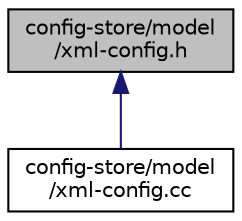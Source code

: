 digraph "config-store/model/xml-config.h"
{
  edge [fontname="Helvetica",fontsize="10",labelfontname="Helvetica",labelfontsize="10"];
  node [fontname="Helvetica",fontsize="10",shape=record];
  Node1 [label="config-store/model\l/xml-config.h",height=0.2,width=0.4,color="black", fillcolor="grey75", style="filled", fontcolor="black"];
  Node1 -> Node2 [dir="back",color="midnightblue",fontsize="10",style="solid"];
  Node2 [label="config-store/model\l/xml-config.cc",height=0.2,width=0.4,color="black", fillcolor="white", style="filled",URL="$d7/d86/xml-config_8cc.html"];
}
